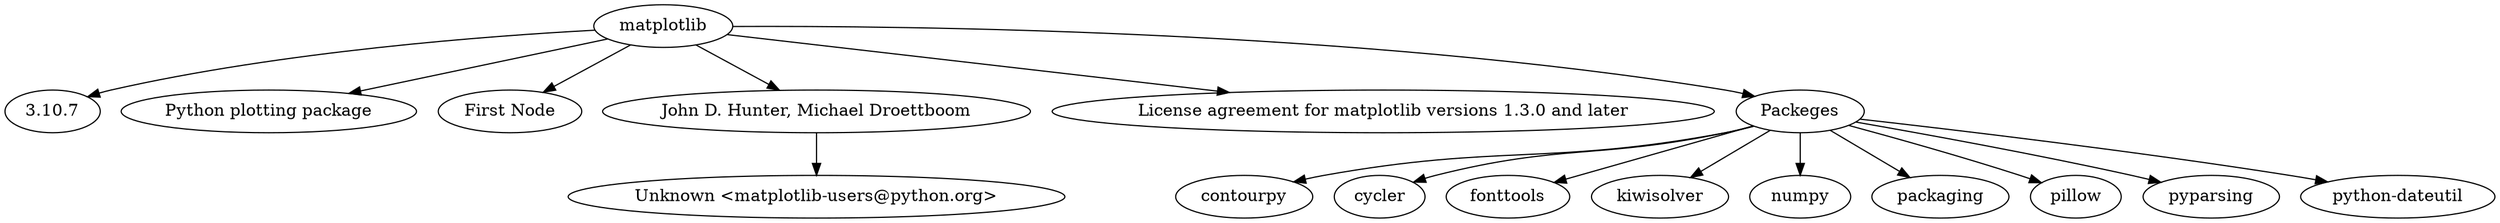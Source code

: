 // The Round Table
digraph "round-table" {
	Name [label=matplotlib]
	Version [label="3.10.7"]
	Summary [label="Python plotting package"]
	"Home-page" [label="First Node"]
	Author [label="John D. Hunter, Michael Droettboom"]
	"Author-email" [label="Unknown <matplotlib-users@python.org>"]
	License [label="License agreement for matplotlib versions 1.3.0 and later"]
	Packeges [label=Packeges]
	"Package 1" [label=contourpy]
	"Package 2" [label=cycler]
	"Package 3" [label=fonttools]
	"Package 4" [label=kiwisolver]
	"Package 5" [label=numpy]
	"Package 6" [label=packaging]
	"Package 7" [label=pillow]
	"Package 8" [label=pyparsing]
	"Package 9" [label="python-dateutil"]
	Name -> Version
	Name -> Summary
	Name -> "Home-page"
	Name -> Author
	Author -> "Author-email"
	Name -> License
	Name -> Packeges
	Packeges -> "Package 1"
	Packeges -> "Package 2"
	Packeges -> "Package 3"
	Packeges -> "Package 4"
	Packeges -> "Package 5"
	Packeges -> "Package 6"
	Packeges -> "Package 7"
	Packeges -> "Package 8"
	Packeges -> "Package 9"
}
